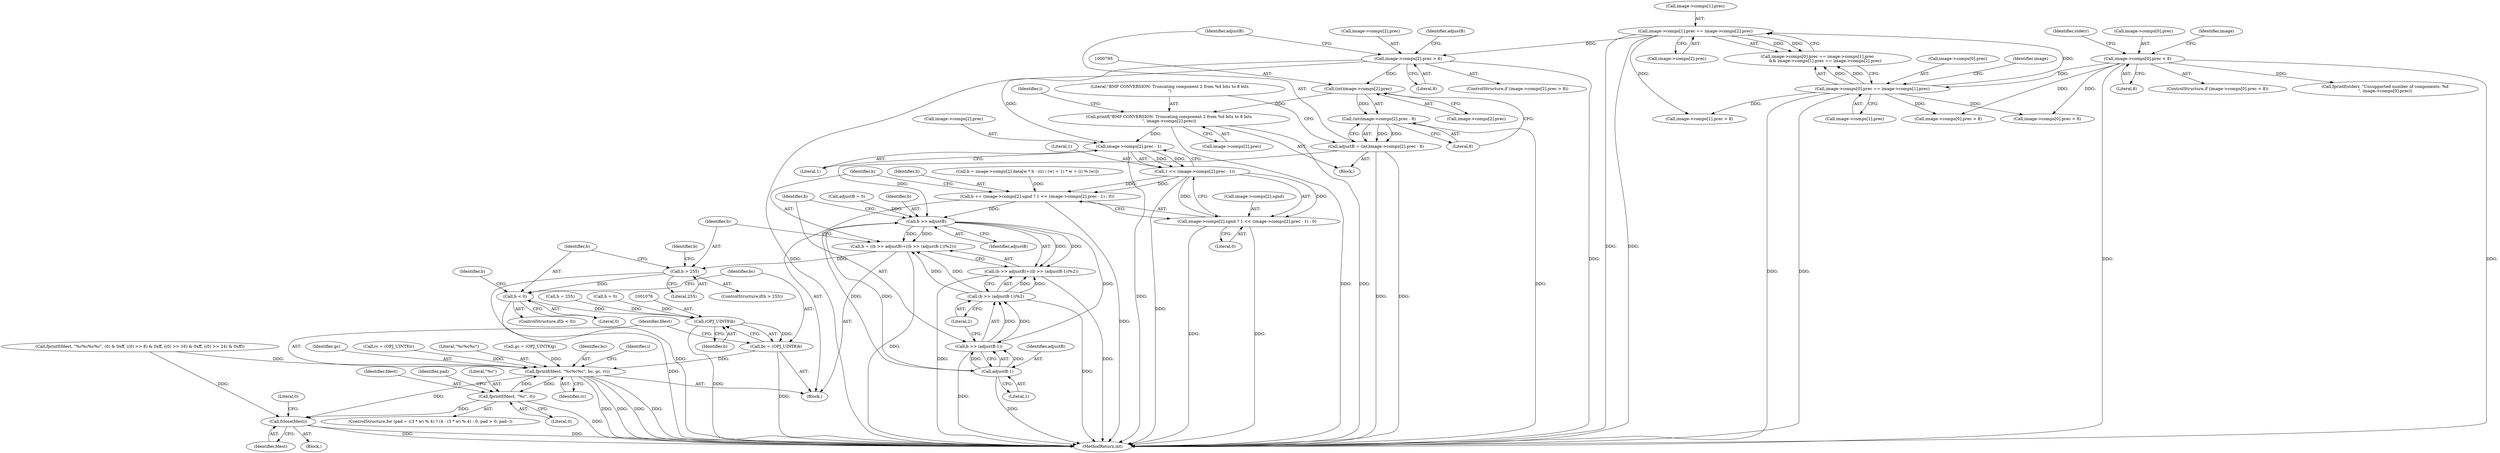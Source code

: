 digraph "0_openjpeg_15f081c89650dccee4aa4ae66f614c3fdb268767_3@pointer" {
"1000781" [label="(Call,image->comps[2].prec > 8)"];
"1000238" [label="(Call,image->comps[1].prec == image->comps[2].prec)"];
"1000223" [label="(Call,image->comps[0].prec == image->comps[1].prec)"];
"1000129" [label="(Call,image->comps[0].prec < 8)"];
"1000794" [label="(Call,(int)image->comps[2].prec)"];
"1000793" [label="(Call,(int)image->comps[2].prec - 8)"];
"1000791" [label="(Call,adjustB = (int)image->comps[2].prec - 8)"];
"1001048" [label="(Call,b >> adjustB)"];
"1001045" [label="(Call,b = ((b >> adjustB)+((b >> (adjustB-1))%2)))"];
"1001059" [label="(Call,b > 255)"];
"1001067" [label="(Call,b < 0)"];
"1001075" [label="(Call,(OPJ_UINT8)b)"];
"1001073" [label="(Call,bc = (OPJ_UINT8)b)"];
"1001078" [label="(Call,fprintf(fdest, \"%c%c%c\", bc, gc, rc))"];
"1001115" [label="(Call,fprintf(fdest, \"%c\", 0))"];
"1001119" [label="(Call,fclose(fdest))"];
"1001047" [label="(Call,(b >> adjustB)+((b >> (adjustB-1))%2))"];
"1001052" [label="(Call,b >> (adjustB-1))"];
"1001051" [label="(Call,(b >> (adjustB-1))%2)"];
"1001054" [label="(Call,adjustB-1)"];
"1000804" [label="(Call,printf(\"BMP CONVERSION: Truncating component 2 from %d bits to 8 bits\n\", image->comps[2].prec))"];
"1001035" [label="(Call,image->comps[2].prec - 1)"];
"1001033" [label="(Call,1 << (image->comps[2].prec - 1))"];
"1001023" [label="(Call,b += (image->comps[2].sgnd ? 1 << (image->comps[2].prec - 1) : 0))"];
"1001025" [label="(Call,image->comps[2].sgnd ? 1 << (image->comps[2].prec - 1) : 0)"];
"1001079" [label="(Identifier,fdest)"];
"1001115" [label="(Call,fprintf(fdest, \"%c\", 0))"];
"1001057" [label="(Literal,2)"];
"1000794" [label="(Call,(int)image->comps[2].prec)"];
"1001073" [label="(Call,bc = (OPJ_UINT8)b)"];
"1001048" [label="(Call,b >> adjustB)"];
"1000803" [label="(Literal,8)"];
"1000137" [label="(Literal,8)"];
"1000819" [label="(Identifier,i)"];
"1001120" [label="(Identifier,fdest)"];
"1001054" [label="(Call,adjustB-1)"];
"1000128" [label="(ControlStructure,if (image->comps[0].prec < 8))"];
"1001034" [label="(Literal,1)"];
"1001023" [label="(Call,b += (image->comps[2].sgnd ? 1 << (image->comps[2].prec - 1) : 0))"];
"1001082" [label="(Identifier,gc)"];
"1001051" [label="(Call,(b >> (adjustB-1))%2)"];
"1001046" [label="(Identifier,b)"];
"1000815" [label="(Identifier,adjustB)"];
"1000789" [label="(Literal,8)"];
"1001035" [label="(Call,image->comps[2].prec - 1)"];
"1000792" [label="(Identifier,adjustB)"];
"1000791" [label="(Call,adjustB = (int)image->comps[2].prec - 8)"];
"1001043" [label="(Literal,1)"];
"1000139" [label="(Call,fprintf(stderr, \"Unsupported number of components: %d\n\", image->comps[0].prec))"];
"1001036" [label="(Call,image->comps[2].prec)"];
"1001093" [label="(ControlStructure,for (pad = ((3 * w) % 4) ? (4 - (3 * w) % 4) : 0; pad > 0; pad--))"];
"1000793" [label="(Call,(int)image->comps[2].prec - 8)"];
"1001056" [label="(Literal,1)"];
"1000804" [label="(Call,printf(\"BMP CONVERSION: Truncating component 2 from %d bits to 8 bits\n\", image->comps[2].prec))"];
"1001560" [label="(Call,image->comps[0].prec > 8)"];
"1001047" [label="(Call,(b >> adjustB)+((b >> (adjustB-1))%2))"];
"1000806" [label="(Call,image->comps[2].prec)"];
"1001118" [label="(Literal,0)"];
"1000911" [label="(Call,rc = (OPJ_UINT8)r)"];
"1001077" [label="(Identifier,b)"];
"1001080" [label="(Literal,\"%c%c%c\")"];
"1001743" [label="(MethodReturn,int)"];
"1000780" [label="(ControlStructure,if (image->comps[2].prec > 8))"];
"1001067" [label="(Call,b < 0)"];
"1001062" [label="(Call,b = 255)"];
"1000253" [label="(Block,)"];
"1001069" [label="(Literal,0)"];
"1001026" [label="(Call,image->comps[2].sgnd)"];
"1000744" [label="(Call,image->comps[1].prec > 8)"];
"1000246" [label="(Call,image->comps[2].prec)"];
"1000238" [label="(Call,image->comps[1].prec == image->comps[2].prec)"];
"1000224" [label="(Call,image->comps[0].prec)"];
"1000222" [label="(Call,image->comps[0].prec == image->comps[1].prec\n            && image->comps[1].prec == image->comps[2].prec)"];
"1000231" [label="(Call,image->comps[1].prec)"];
"1001119" [label="(Call,fclose(fdest))"];
"1001044" [label="(Literal,0)"];
"1001068" [label="(Identifier,b)"];
"1000992" [label="(Call,gc = (OPJ_UINT8)g)"];
"1000140" [label="(Identifier,stderr)"];
"1000130" [label="(Call,image->comps[0].prec)"];
"1001081" [label="(Identifier,bc)"];
"1001742" [label="(Literal,0)"];
"1001024" [label="(Identifier,b)"];
"1000685" [label="(Call,fprintf(fdest, \"%c%c%c%c\", (0) & 0xff, ((0) >> 8) & 0xff, ((0) >> 16) & 0xff, ((0) >> 24) & 0xff))"];
"1001116" [label="(Identifier,fdest)"];
"1001088" [label="(Identifier,i)"];
"1000814" [label="(Call,adjustB = 0)"];
"1001071" [label="(Identifier,b)"];
"1001025" [label="(Call,image->comps[2].sgnd ? 1 << (image->comps[2].prec - 1) : 0)"];
"1001063" [label="(Identifier,b)"];
"1001066" [label="(ControlStructure,if(b < 0))"];
"1000129" [label="(Call,image->comps[0].prec < 8)"];
"1001049" [label="(Identifier,b)"];
"1001033" [label="(Call,1 << (image->comps[2].prec - 1))"];
"1001075" [label="(Call,(OPJ_UINT8)b)"];
"1000997" [label="(Call,b = image->comps[2].data[w * h - ((i) / (w) + 1) * w + (i) % (w)])"];
"1001050" [label="(Identifier,adjustB)"];
"1001060" [label="(Identifier,b)"];
"1000239" [label="(Call,image->comps[1].prec)"];
"1001061" [label="(Literal,255)"];
"1000155" [label="(Identifier,image)"];
"1001083" [label="(Identifier,rc)"];
"1001074" [label="(Identifier,bc)"];
"1001078" [label="(Call,fprintf(fdest, \"%c%c%c\", bc, gc, rc))"];
"1000781" [label="(Call,image->comps[2].prec > 8)"];
"1000828" [label="(Block,)"];
"1001114" [label="(Identifier,pad)"];
"1000796" [label="(Call,image->comps[2].prec)"];
"1001052" [label="(Call,b >> (adjustB-1))"];
"1001059" [label="(Call,b > 255)"];
"1000223" [label="(Call,image->comps[0].prec == image->comps[1].prec)"];
"1000242" [label="(Identifier,image)"];
"1001117" [label="(Literal,\"%c\")"];
"1000790" [label="(Block,)"];
"1001055" [label="(Identifier,adjustB)"];
"1000707" [label="(Call,image->comps[0].prec > 8)"];
"1001070" [label="(Call,b = 0)"];
"1000805" [label="(Literal,\"BMP CONVERSION: Truncating component 2 from %d bits to 8 bits\n\")"];
"1001053" [label="(Identifier,b)"];
"1001058" [label="(ControlStructure,if(b > 255))"];
"1000782" [label="(Call,image->comps[2].prec)"];
"1001045" [label="(Call,b = ((b >> adjustB)+((b >> (adjustB-1))%2)))"];
"1000781" -> "1000780"  [label="AST: "];
"1000781" -> "1000789"  [label="CFG: "];
"1000782" -> "1000781"  [label="AST: "];
"1000789" -> "1000781"  [label="AST: "];
"1000792" -> "1000781"  [label="CFG: "];
"1000815" -> "1000781"  [label="CFG: "];
"1000781" -> "1001743"  [label="DDG: "];
"1000781" -> "1001743"  [label="DDG: "];
"1000238" -> "1000781"  [label="DDG: "];
"1000781" -> "1000794"  [label="DDG: "];
"1000781" -> "1001035"  [label="DDG: "];
"1000238" -> "1000222"  [label="AST: "];
"1000238" -> "1000246"  [label="CFG: "];
"1000239" -> "1000238"  [label="AST: "];
"1000246" -> "1000238"  [label="AST: "];
"1000222" -> "1000238"  [label="CFG: "];
"1000238" -> "1001743"  [label="DDG: "];
"1000238" -> "1001743"  [label="DDG: "];
"1000238" -> "1000222"  [label="DDG: "];
"1000238" -> "1000222"  [label="DDG: "];
"1000223" -> "1000238"  [label="DDG: "];
"1000238" -> "1000744"  [label="DDG: "];
"1000223" -> "1000222"  [label="AST: "];
"1000223" -> "1000231"  [label="CFG: "];
"1000224" -> "1000223"  [label="AST: "];
"1000231" -> "1000223"  [label="AST: "];
"1000242" -> "1000223"  [label="CFG: "];
"1000222" -> "1000223"  [label="CFG: "];
"1000223" -> "1001743"  [label="DDG: "];
"1000223" -> "1001743"  [label="DDG: "];
"1000223" -> "1000222"  [label="DDG: "];
"1000223" -> "1000222"  [label="DDG: "];
"1000129" -> "1000223"  [label="DDG: "];
"1000223" -> "1000707"  [label="DDG: "];
"1000223" -> "1000744"  [label="DDG: "];
"1000223" -> "1001560"  [label="DDG: "];
"1000129" -> "1000128"  [label="AST: "];
"1000129" -> "1000137"  [label="CFG: "];
"1000130" -> "1000129"  [label="AST: "];
"1000137" -> "1000129"  [label="AST: "];
"1000140" -> "1000129"  [label="CFG: "];
"1000155" -> "1000129"  [label="CFG: "];
"1000129" -> "1001743"  [label="DDG: "];
"1000129" -> "1001743"  [label="DDG: "];
"1000129" -> "1000139"  [label="DDG: "];
"1000129" -> "1000707"  [label="DDG: "];
"1000129" -> "1001560"  [label="DDG: "];
"1000794" -> "1000793"  [label="AST: "];
"1000794" -> "1000796"  [label="CFG: "];
"1000795" -> "1000794"  [label="AST: "];
"1000796" -> "1000794"  [label="AST: "];
"1000803" -> "1000794"  [label="CFG: "];
"1000794" -> "1000793"  [label="DDG: "];
"1000794" -> "1000804"  [label="DDG: "];
"1000793" -> "1000791"  [label="AST: "];
"1000793" -> "1000803"  [label="CFG: "];
"1000803" -> "1000793"  [label="AST: "];
"1000791" -> "1000793"  [label="CFG: "];
"1000793" -> "1001743"  [label="DDG: "];
"1000793" -> "1000791"  [label="DDG: "];
"1000793" -> "1000791"  [label="DDG: "];
"1000791" -> "1000790"  [label="AST: "];
"1000792" -> "1000791"  [label="AST: "];
"1000805" -> "1000791"  [label="CFG: "];
"1000791" -> "1001743"  [label="DDG: "];
"1000791" -> "1001743"  [label="DDG: "];
"1000791" -> "1001048"  [label="DDG: "];
"1001048" -> "1001047"  [label="AST: "];
"1001048" -> "1001050"  [label="CFG: "];
"1001049" -> "1001048"  [label="AST: "];
"1001050" -> "1001048"  [label="AST: "];
"1001053" -> "1001048"  [label="CFG: "];
"1001048" -> "1001045"  [label="DDG: "];
"1001048" -> "1001045"  [label="DDG: "];
"1001048" -> "1001047"  [label="DDG: "];
"1001048" -> "1001047"  [label="DDG: "];
"1001023" -> "1001048"  [label="DDG: "];
"1001054" -> "1001048"  [label="DDG: "];
"1000814" -> "1001048"  [label="DDG: "];
"1001048" -> "1001052"  [label="DDG: "];
"1001048" -> "1001054"  [label="DDG: "];
"1001045" -> "1000828"  [label="AST: "];
"1001045" -> "1001047"  [label="CFG: "];
"1001046" -> "1001045"  [label="AST: "];
"1001047" -> "1001045"  [label="AST: "];
"1001060" -> "1001045"  [label="CFG: "];
"1001045" -> "1001743"  [label="DDG: "];
"1001051" -> "1001045"  [label="DDG: "];
"1001051" -> "1001045"  [label="DDG: "];
"1001045" -> "1001059"  [label="DDG: "];
"1001059" -> "1001058"  [label="AST: "];
"1001059" -> "1001061"  [label="CFG: "];
"1001060" -> "1001059"  [label="AST: "];
"1001061" -> "1001059"  [label="AST: "];
"1001063" -> "1001059"  [label="CFG: "];
"1001068" -> "1001059"  [label="CFG: "];
"1001059" -> "1001743"  [label="DDG: "];
"1001059" -> "1001067"  [label="DDG: "];
"1001067" -> "1001066"  [label="AST: "];
"1001067" -> "1001069"  [label="CFG: "];
"1001068" -> "1001067"  [label="AST: "];
"1001069" -> "1001067"  [label="AST: "];
"1001071" -> "1001067"  [label="CFG: "];
"1001074" -> "1001067"  [label="CFG: "];
"1001067" -> "1001743"  [label="DDG: "];
"1001067" -> "1001075"  [label="DDG: "];
"1001075" -> "1001073"  [label="AST: "];
"1001075" -> "1001077"  [label="CFG: "];
"1001076" -> "1001075"  [label="AST: "];
"1001077" -> "1001075"  [label="AST: "];
"1001073" -> "1001075"  [label="CFG: "];
"1001075" -> "1001743"  [label="DDG: "];
"1001075" -> "1001073"  [label="DDG: "];
"1001062" -> "1001075"  [label="DDG: "];
"1001070" -> "1001075"  [label="DDG: "];
"1001073" -> "1000828"  [label="AST: "];
"1001074" -> "1001073"  [label="AST: "];
"1001079" -> "1001073"  [label="CFG: "];
"1001073" -> "1001743"  [label="DDG: "];
"1001073" -> "1001078"  [label="DDG: "];
"1001078" -> "1000828"  [label="AST: "];
"1001078" -> "1001083"  [label="CFG: "];
"1001079" -> "1001078"  [label="AST: "];
"1001080" -> "1001078"  [label="AST: "];
"1001081" -> "1001078"  [label="AST: "];
"1001082" -> "1001078"  [label="AST: "];
"1001083" -> "1001078"  [label="AST: "];
"1001088" -> "1001078"  [label="CFG: "];
"1001078" -> "1001743"  [label="DDG: "];
"1001078" -> "1001743"  [label="DDG: "];
"1001078" -> "1001743"  [label="DDG: "];
"1001078" -> "1001743"  [label="DDG: "];
"1001115" -> "1001078"  [label="DDG: "];
"1000685" -> "1001078"  [label="DDG: "];
"1000992" -> "1001078"  [label="DDG: "];
"1000911" -> "1001078"  [label="DDG: "];
"1001078" -> "1001115"  [label="DDG: "];
"1001078" -> "1001119"  [label="DDG: "];
"1001115" -> "1001093"  [label="AST: "];
"1001115" -> "1001118"  [label="CFG: "];
"1001116" -> "1001115"  [label="AST: "];
"1001117" -> "1001115"  [label="AST: "];
"1001118" -> "1001115"  [label="AST: "];
"1001114" -> "1001115"  [label="CFG: "];
"1001115" -> "1001743"  [label="DDG: "];
"1001115" -> "1001119"  [label="DDG: "];
"1001119" -> "1000253"  [label="AST: "];
"1001119" -> "1001120"  [label="CFG: "];
"1001120" -> "1001119"  [label="AST: "];
"1001742" -> "1001119"  [label="CFG: "];
"1001119" -> "1001743"  [label="DDG: "];
"1001119" -> "1001743"  [label="DDG: "];
"1000685" -> "1001119"  [label="DDG: "];
"1001047" -> "1001051"  [label="CFG: "];
"1001051" -> "1001047"  [label="AST: "];
"1001047" -> "1001743"  [label="DDG: "];
"1001047" -> "1001743"  [label="DDG: "];
"1001051" -> "1001047"  [label="DDG: "];
"1001051" -> "1001047"  [label="DDG: "];
"1001052" -> "1001051"  [label="AST: "];
"1001052" -> "1001054"  [label="CFG: "];
"1001053" -> "1001052"  [label="AST: "];
"1001054" -> "1001052"  [label="AST: "];
"1001057" -> "1001052"  [label="CFG: "];
"1001052" -> "1001743"  [label="DDG: "];
"1001052" -> "1001051"  [label="DDG: "];
"1001052" -> "1001051"  [label="DDG: "];
"1001054" -> "1001052"  [label="DDG: "];
"1001054" -> "1001052"  [label="DDG: "];
"1001051" -> "1001057"  [label="CFG: "];
"1001057" -> "1001051"  [label="AST: "];
"1001051" -> "1001743"  [label="DDG: "];
"1001054" -> "1001056"  [label="CFG: "];
"1001055" -> "1001054"  [label="AST: "];
"1001056" -> "1001054"  [label="AST: "];
"1001054" -> "1001743"  [label="DDG: "];
"1000804" -> "1000790"  [label="AST: "];
"1000804" -> "1000806"  [label="CFG: "];
"1000805" -> "1000804"  [label="AST: "];
"1000806" -> "1000804"  [label="AST: "];
"1000819" -> "1000804"  [label="CFG: "];
"1000804" -> "1001743"  [label="DDG: "];
"1000804" -> "1001743"  [label="DDG: "];
"1000804" -> "1001035"  [label="DDG: "];
"1001035" -> "1001033"  [label="AST: "];
"1001035" -> "1001043"  [label="CFG: "];
"1001036" -> "1001035"  [label="AST: "];
"1001043" -> "1001035"  [label="AST: "];
"1001033" -> "1001035"  [label="CFG: "];
"1001035" -> "1001743"  [label="DDG: "];
"1001035" -> "1001033"  [label="DDG: "];
"1001035" -> "1001033"  [label="DDG: "];
"1001033" -> "1001025"  [label="AST: "];
"1001034" -> "1001033"  [label="AST: "];
"1001025" -> "1001033"  [label="CFG: "];
"1001033" -> "1001743"  [label="DDG: "];
"1001033" -> "1001023"  [label="DDG: "];
"1001033" -> "1001023"  [label="DDG: "];
"1001033" -> "1001025"  [label="DDG: "];
"1001033" -> "1001025"  [label="DDG: "];
"1001023" -> "1000828"  [label="AST: "];
"1001023" -> "1001025"  [label="CFG: "];
"1001024" -> "1001023"  [label="AST: "];
"1001025" -> "1001023"  [label="AST: "];
"1001046" -> "1001023"  [label="CFG: "];
"1001023" -> "1001743"  [label="DDG: "];
"1000997" -> "1001023"  [label="DDG: "];
"1001025" -> "1001044"  [label="CFG: "];
"1001026" -> "1001025"  [label="AST: "];
"1001044" -> "1001025"  [label="AST: "];
"1001025" -> "1001743"  [label="DDG: "];
"1001025" -> "1001743"  [label="DDG: "];
}
